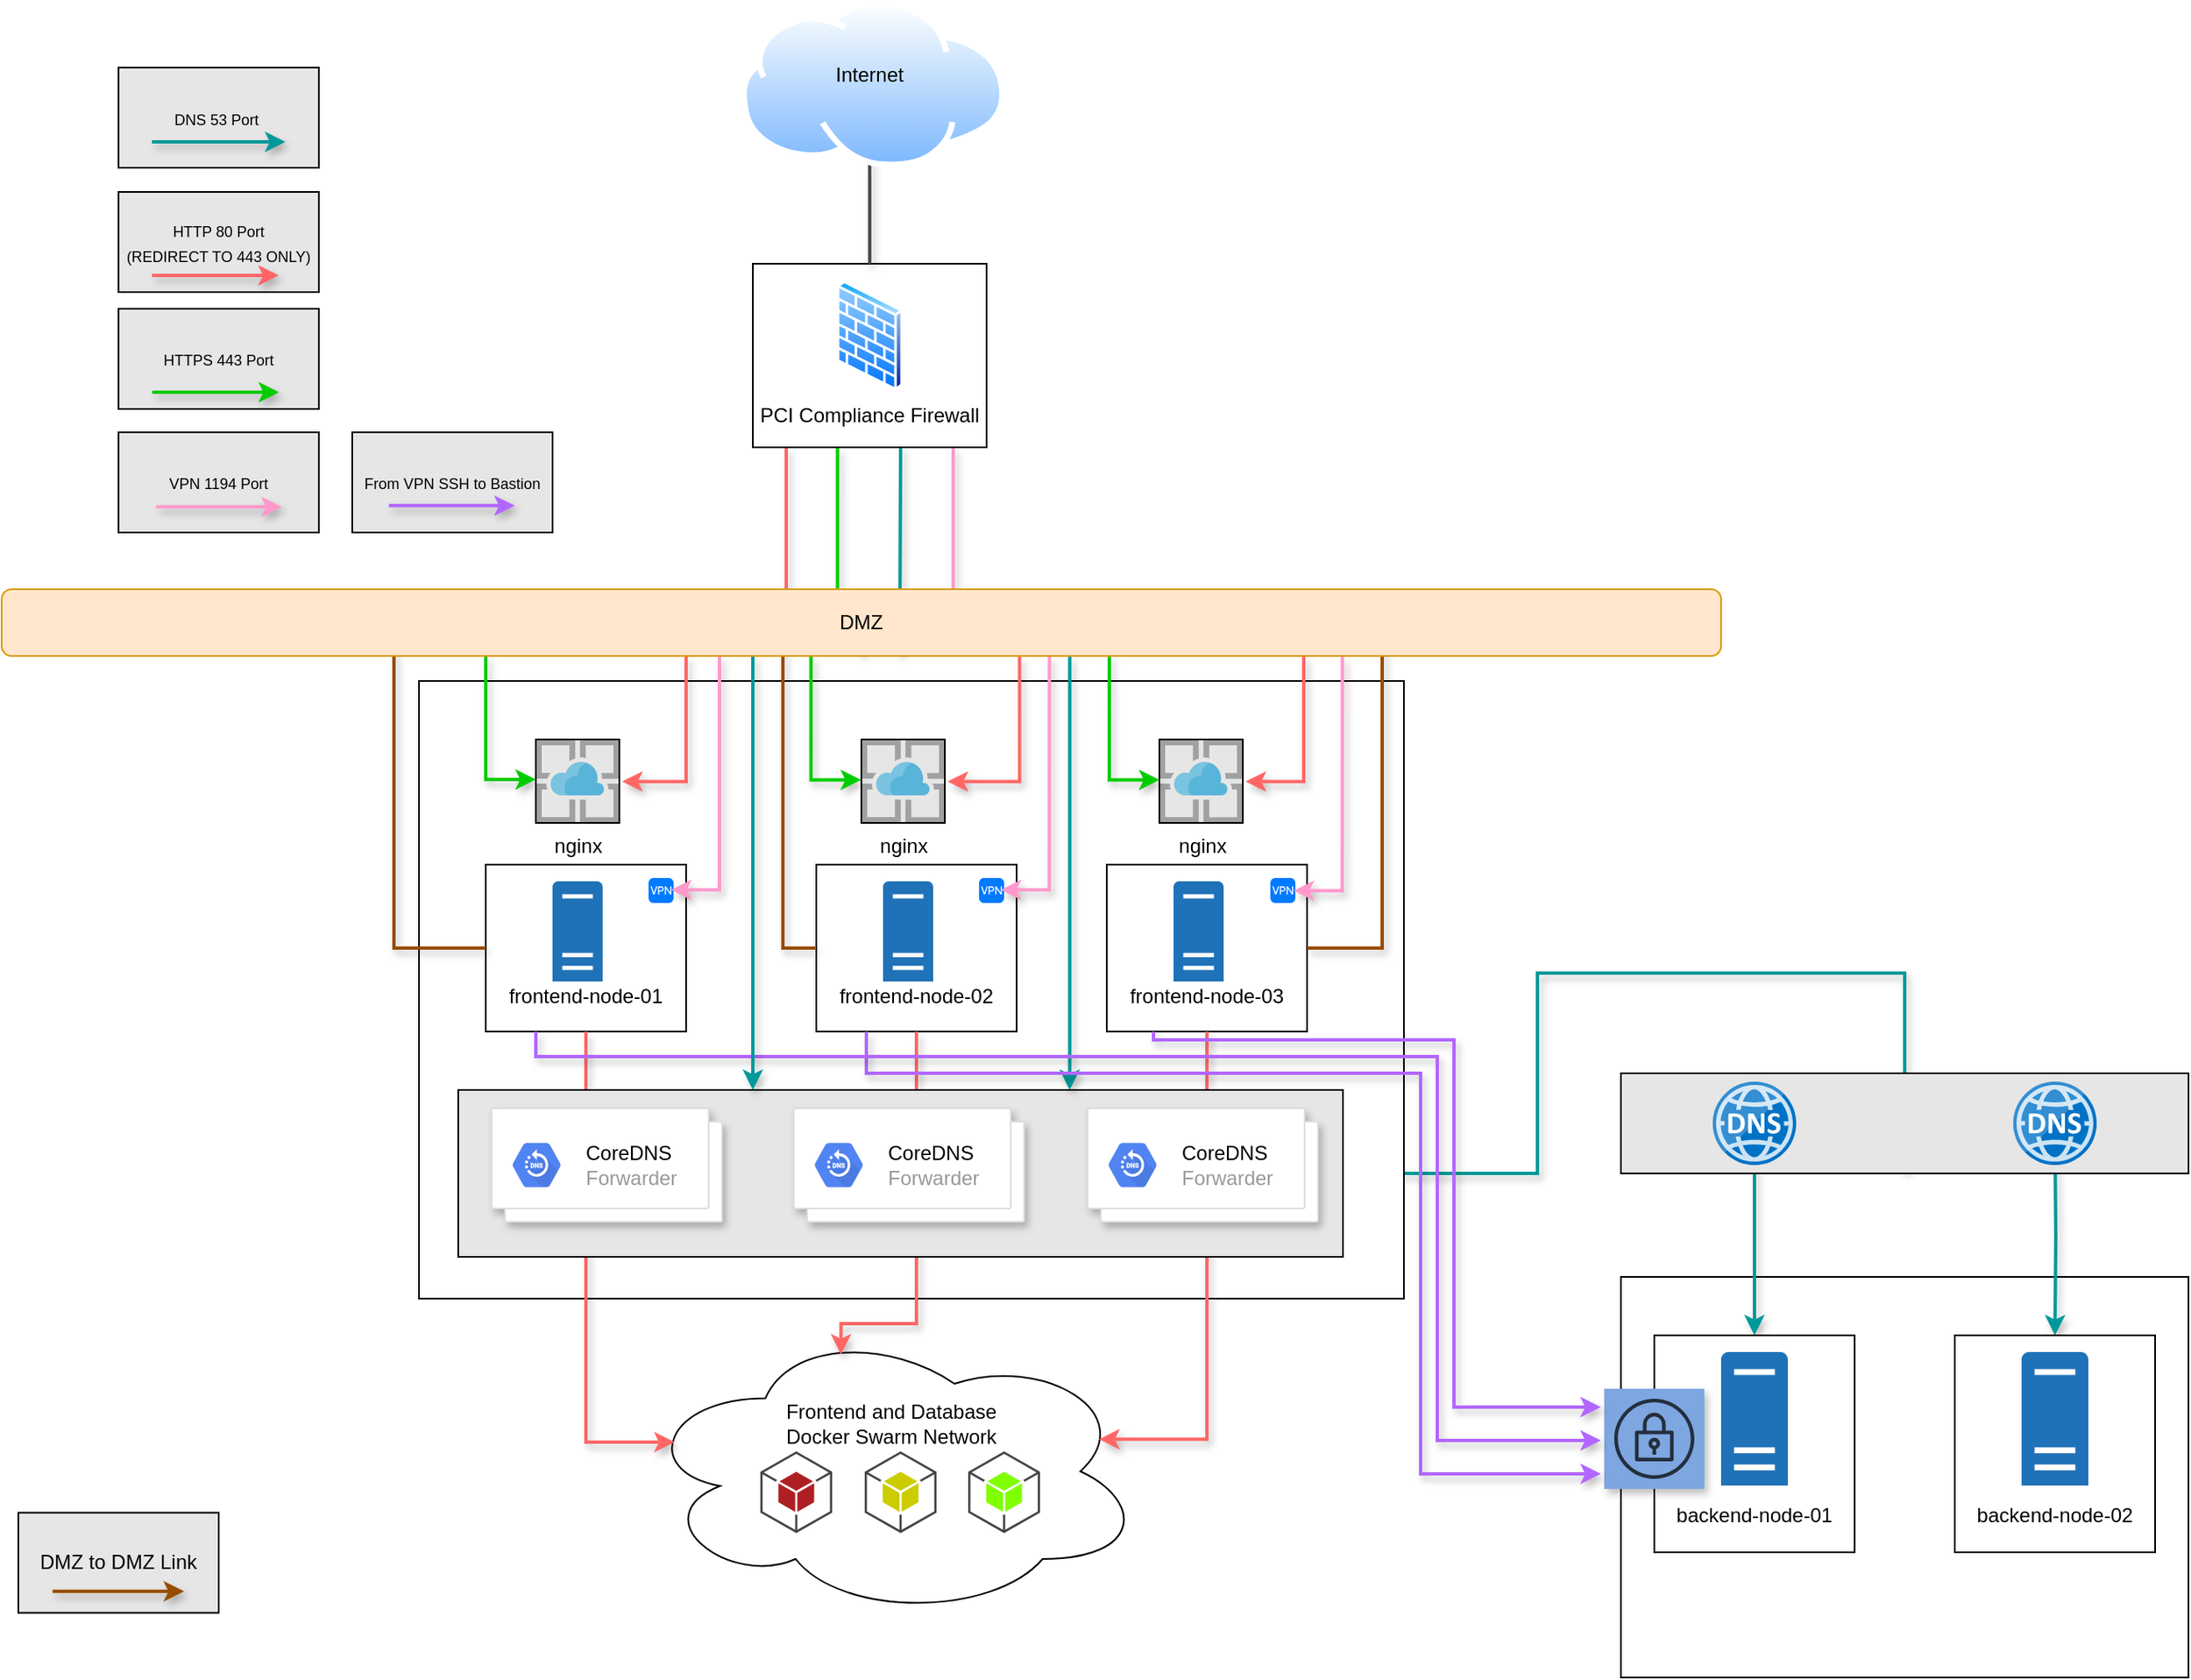 <mxfile version="12.1.6" type="device" pages="1"><diagram id="yMtgEm8ZlWcA80xM3m0x" name="Страница 1"><mxGraphModel dx="1553" dy="1110" grid="1" gridSize="10" guides="1" tooltips="1" connect="1" arrows="1" fold="1" page="1" pageScale="1" pageWidth="1654" pageHeight="1169" math="0" shadow="0"><root><mxCell id="0"/><mxCell id="1" parent="0"/><mxCell id="KVibi296OElYNi7kW3Li-46" value="" style="rounded=0;whiteSpace=wrap;html=1;" parent="1" vertex="1"><mxGeometry x="1080" y="792" width="340" height="240" as="geometry"/></mxCell><mxCell id="KVibi296OElYNi7kW3Li-50" style="edgeStyle=orthogonalEdgeStyle;rounded=0;orthogonalLoop=1;jettySize=auto;html=1;exitX=0.75;exitY=1;exitDx=0;exitDy=0;entryX=0.5;entryY=0;entryDx=0;entryDy=0;shadow=1;strokeColor=#00CC00;strokeWidth=2;" parent="1" source="KVibi296OElYNi7kW3Li-48" edge="1"><mxGeometry relative="1" as="geometry"/></mxCell><mxCell id="KVibi296OElYNi7kW3Li-82" style="edgeStyle=orthogonalEdgeStyle;rounded=0;orthogonalLoop=1;jettySize=auto;html=1;shadow=1;strokeColor=#009999;strokeWidth=2;entryX=0.5;entryY=1;entryDx=0;entryDy=0;" parent="1" source="KVibi296OElYNi7kW3Li-86" target="KVibi296OElYNi7kW3Li-84" edge="1"><mxGeometry relative="1" as="geometry"><mxPoint x="1200" y="1072" as="targetPoint"/><mxPoint x="920" y="730" as="sourcePoint"/><Array as="points"><mxPoint x="1030" y="730"/><mxPoint x="1030" y="610"/><mxPoint x="1250" y="610"/></Array></mxGeometry></mxCell><mxCell id="KVibi296OElYNi7kW3Li-98" value="&lt;font style=&quot;font-size: 9px&quot;&gt;DNS 53 Port&amp;nbsp;&lt;/font&gt;" style="rounded=0;whiteSpace=wrap;html=1;fillColor=#E6E6E6;" parent="1" vertex="1"><mxGeometry x="180" y="67.5" width="120" height="60" as="geometry"/></mxCell><mxCell id="KVibi296OElYNi7kW3Li-99" value="&lt;span style=&quot;white-space: normal ; font-size: 9px&quot;&gt;HTTP 80 Port&lt;br&gt;(REDIRECT TO 443 ONLY)&lt;br&gt;&lt;/span&gt;" style="rounded=0;whiteSpace=wrap;html=1;fillColor=#E6E6E6;" parent="1" vertex="1"><mxGeometry x="180" y="142" width="120" height="60" as="geometry"/></mxCell><mxCell id="KVibi296OElYNi7kW3Li-100" style="edgeStyle=orthogonalEdgeStyle;rounded=0;orthogonalLoop=1;jettySize=auto;html=1;shadow=1;strokeColor=#009999;strokeWidth=2;" parent="1" edge="1"><mxGeometry relative="1" as="geometry"><mxPoint x="200" y="112" as="sourcePoint"/><mxPoint x="280" y="112" as="targetPoint"/><Array as="points"><mxPoint x="210" y="112"/><mxPoint x="210" y="112"/></Array></mxGeometry></mxCell><mxCell id="KVibi296OElYNi7kW3Li-101" style="edgeStyle=orthogonalEdgeStyle;rounded=0;orthogonalLoop=1;jettySize=auto;html=1;strokeWidth=2;strokeColor=#FF6666;shadow=1;" parent="1" edge="1"><mxGeometry relative="1" as="geometry"><mxPoint x="200" y="192" as="sourcePoint"/><mxPoint x="276" y="192" as="targetPoint"/><Array as="points"><mxPoint x="200" y="192"/><mxPoint x="200" y="192"/></Array></mxGeometry></mxCell><mxCell id="KVibi296OElYNi7kW3Li-102" value="&lt;span style=&quot;white-space: normal&quot;&gt;&lt;font style=&quot;font-size: 9px&quot;&gt;HTTPS 443 Port&lt;/font&gt;&lt;/span&gt;" style="rounded=0;whiteSpace=wrap;html=1;fillColor=#E6E6E6;" parent="1" vertex="1"><mxGeometry x="180" y="212" width="120" height="60" as="geometry"/></mxCell><mxCell id="KVibi296OElYNi7kW3Li-103" style="edgeStyle=orthogonalEdgeStyle;rounded=0;orthogonalLoop=1;jettySize=auto;html=1;strokeWidth=2;strokeColor=#00CC00;shadow=1;" parent="1" edge="1"><mxGeometry relative="1" as="geometry"><mxPoint x="200.2" y="262" as="sourcePoint"/><mxPoint x="276.2" y="262" as="targetPoint"/><Array as="points"><mxPoint x="200" y="262"/><mxPoint x="200" y="262"/></Array></mxGeometry></mxCell><mxCell id="KVibi296OElYNi7kW3Li-136" value="&lt;span style=&quot;white-space: normal&quot;&gt;&lt;font style=&quot;font-size: 9px&quot;&gt;VPN 1194 Port&lt;/font&gt;&lt;/span&gt;" style="rounded=0;whiteSpace=wrap;html=1;fillColor=#E6E6E6;" parent="1" vertex="1"><mxGeometry x="180" y="286" width="120" height="60" as="geometry"/></mxCell><mxCell id="KVibi296OElYNi7kW3Li-142" style="edgeStyle=orthogonalEdgeStyle;rounded=0;orthogonalLoop=1;jettySize=auto;html=1;shadow=1;strokeColor=#009999;strokeWidth=2;entryX=0.5;entryY=0;entryDx=0;entryDy=0;" parent="1" source="KVibi296OElYNi7kW3Li-79" target="KVibi296OElYNi7kW3Li-21" edge="1"><mxGeometry relative="1" as="geometry"><mxPoint x="1259.882" y="740.412" as="targetPoint"/><mxPoint x="923.5" y="740.412" as="sourcePoint"/><Array as="points"><mxPoint x="1160" y="730"/><mxPoint x="1160" y="730"/></Array></mxGeometry></mxCell><mxCell id="KVibi296OElYNi7kW3Li-143" style="edgeStyle=orthogonalEdgeStyle;rounded=0;orthogonalLoop=1;jettySize=auto;html=1;shadow=1;strokeColor=#009999;strokeWidth=2;entryX=0.5;entryY=0;entryDx=0;entryDy=0;" parent="1" target="KVibi296OElYNi7kW3Li-24" edge="1"><mxGeometry relative="1" as="geometry"><mxPoint x="1340" y="820" as="targetPoint"/><mxPoint x="1340" y="708.5" as="sourcePoint"/><Array as="points"/></mxGeometry></mxCell><mxCell id="KVibi296OElYNi7kW3Li-85" value="" style="group" parent="1" vertex="1" connectable="0"><mxGeometry x="1080" y="670" width="340" height="60" as="geometry"/></mxCell><mxCell id="KVibi296OElYNi7kW3Li-84" value="" style="rounded=0;whiteSpace=wrap;html=1;fillColor=#E6E6E6;" parent="KVibi296OElYNi7kW3Li-85" vertex="1"><mxGeometry width="340" height="60" as="geometry"/></mxCell><mxCell id="KVibi296OElYNi7kW3Li-79" value="" style="aspect=fixed;html=1;perimeter=none;align=center;shadow=0;dashed=0;image;fontSize=12;image=img/lib/mscae/DNS.svg;fillColor=#80FF00;" parent="KVibi296OElYNi7kW3Li-85" vertex="1"><mxGeometry x="55" y="5" width="50" height="50" as="geometry"/></mxCell><mxCell id="KVibi296OElYNi7kW3Li-80" value="" style="aspect=fixed;html=1;perimeter=none;align=center;shadow=0;dashed=0;image;fontSize=12;image=img/lib/mscae/DNS.svg;fillColor=#80FF00;" parent="KVibi296OElYNi7kW3Li-85" vertex="1"><mxGeometry x="235" y="5" width="50" height="50" as="geometry"/></mxCell><mxCell id="KVibi296OElYNi7kW3Li-163" style="edgeStyle=orthogonalEdgeStyle;rounded=0;orthogonalLoop=1;jettySize=auto;html=1;strokeWidth=2;strokeColor=#FF99CC;shadow=1;" parent="1" edge="1"><mxGeometry relative="1" as="geometry"><mxPoint x="202.471" y="330.676" as="sourcePoint"/><mxPoint x="277.765" y="330.676" as="targetPoint"/><Array as="points"><mxPoint x="202" y="330.5"/><mxPoint x="202" y="330.5"/></Array></mxGeometry></mxCell><mxCell id="KVibi296OElYNi7kW3Li-173" value="&lt;span style=&quot;white-space: normal&quot;&gt;DMZ to DMZ Link&lt;br&gt;&lt;/span&gt;" style="rounded=0;whiteSpace=wrap;html=1;fillColor=#E6E6E6;" parent="1" vertex="1"><mxGeometry x="120" y="933.265" width="120" height="60" as="geometry"/></mxCell><mxCell id="KVibi296OElYNi7kW3Li-174" style="edgeStyle=orthogonalEdgeStyle;rounded=0;orthogonalLoop=1;jettySize=auto;html=1;strokeWidth=2;strokeColor=#994C00;shadow=1;" parent="1" edge="1"><mxGeometry relative="1" as="geometry"><mxPoint x="140.471" y="980.412" as="sourcePoint"/><mxPoint x="219.294" y="980.412" as="targetPoint"/><Array as="points"><mxPoint x="219.5" y="980"/></Array></mxGeometry></mxCell><mxCell id="KVibi296OElYNi7kW3Li-185" value="&lt;span style=&quot;white-space: normal&quot;&gt;&lt;font style=&quot;font-size: 9px&quot;&gt;From VPN SSH to Bastion&lt;/font&gt;&lt;/span&gt;" style="rounded=0;whiteSpace=wrap;html=1;fillColor=#E6E6E6;" parent="1" vertex="1"><mxGeometry x="320" y="286" width="120" height="60" as="geometry"/></mxCell><mxCell id="KVibi296OElYNi7kW3Li-186" style="edgeStyle=orthogonalEdgeStyle;rounded=0;orthogonalLoop=1;jettySize=auto;html=1;strokeWidth=2;strokeColor=#B266FF;shadow=1;" parent="1" edge="1"><mxGeometry relative="1" as="geometry"><mxPoint x="341.929" y="329.929" as="sourcePoint"/><mxPoint x="417.357" y="329.929" as="targetPoint"/><Array as="points"><mxPoint x="341.5" y="330"/><mxPoint x="341.5" y="330"/></Array></mxGeometry></mxCell><mxCell id="KVibi296OElYNi7kW3Li-20" value="" style="group" parent="1" vertex="1" connectable="0"><mxGeometry x="1100" y="827" width="120" height="130" as="geometry"/></mxCell><mxCell id="KVibi296OElYNi7kW3Li-21" value="&lt;br&gt;&lt;br&gt;&lt;br&gt;&lt;br&gt;&lt;br&gt;&lt;br&gt;backend-node-01" style="rounded=0;whiteSpace=wrap;html=1;" parent="KVibi296OElYNi7kW3Li-20" vertex="1"><mxGeometry width="120" height="130" as="geometry"/></mxCell><mxCell id="KVibi296OElYNi7kW3Li-22" value="" style="pointerEvents=1;shadow=0;dashed=0;html=1;strokeColor=none;labelPosition=center;verticalLabelPosition=bottom;verticalAlign=top;outlineConnect=0;align=center;shape=mxgraph.office.servers.physical_host;fillColor=#2072B8;" parent="KVibi296OElYNi7kW3Li-20" vertex="1"><mxGeometry x="40" y="10" width="40" height="80" as="geometry"/></mxCell><mxCell id="KVibi296OElYNi7kW3Li-177" value="" style="outlineConnect=0;fontColor=#232F3E;gradientColor=none;strokeColor=#232F3E;fillColor=#7EA6E0;verticalLabelPosition=bottom;verticalAlign=top;align=center;html=1;fontSize=12;fontStyle=0;aspect=fixed;shape=mxgraph.aws4.resourceIcon;resIcon=mxgraph.aws4.vpn_gateway;labelBackgroundColor=none;perimeterSpacing=2;shadow=1;strokeWidth=2;" parent="KVibi296OElYNi7kW3Li-20" vertex="1"><mxGeometry x="-30" y="32" width="60" height="60" as="geometry"/></mxCell><mxCell id="KVibi296OElYNi7kW3Li-23" value="" style="group" parent="1" vertex="1" connectable="0"><mxGeometry x="1280" y="827" width="120" height="130" as="geometry"/></mxCell><mxCell id="KVibi296OElYNi7kW3Li-24" value="&lt;br&gt;&lt;br&gt;&lt;br&gt;&lt;br&gt;&lt;br&gt;&lt;br&gt;backend-node-02" style="rounded=0;whiteSpace=wrap;html=1;" parent="KVibi296OElYNi7kW3Li-23" vertex="1"><mxGeometry width="120" height="130" as="geometry"/></mxCell><mxCell id="KVibi296OElYNi7kW3Li-25" value="" style="pointerEvents=1;shadow=0;dashed=0;html=1;strokeColor=none;labelPosition=center;verticalLabelPosition=bottom;verticalAlign=top;outlineConnect=0;align=center;shape=mxgraph.office.servers.physical_host;fillColor=#2072B8;" parent="KVibi296OElYNi7kW3Li-23" vertex="1"><mxGeometry x="40" y="10" width="40" height="80" as="geometry"/></mxCell><mxCell id="KVibi296OElYNi7kW3Li-215" style="edgeStyle=orthogonalEdgeStyle;rounded=0;orthogonalLoop=1;jettySize=auto;html=1;shadow=1;strokeColor=#FF6666;strokeWidth=2;entryX=0.486;entryY=-0.004;entryDx=0;entryDy=0;entryPerimeter=0;" parent="1" source="KVibi296OElYNi7kW3Li-8" target="KVibi296OElYNi7kW3Li-48" edge="1"><mxGeometry relative="1" as="geometry"><mxPoint x="530.429" y="430" as="sourcePoint"/><mxPoint x="491.857" y="505.571" as="targetPoint"/><Array as="points"><mxPoint x="580" y="400"/><mxPoint x="610" y="400"/></Array></mxGeometry></mxCell><mxCell id="KVibi296OElYNi7kW3Li-217" style="edgeStyle=orthogonalEdgeStyle;rounded=0;orthogonalLoop=1;jettySize=auto;html=1;shadow=1;strokeColor=#00CC00;strokeWidth=2;exitX=0.25;exitY=1;exitDx=0;exitDy=0;" parent="1" edge="1"><mxGeometry relative="1" as="geometry"><mxPoint x="610.714" y="295.071" as="sourcePoint"/><mxPoint x="643" y="411" as="targetPoint"/><Array as="points"><mxPoint x="610.5" y="399"/><mxPoint x="626.5" y="399"/></Array></mxGeometry></mxCell><mxCell id="KVibi296OElYNi7kW3Li-218" style="edgeStyle=orthogonalEdgeStyle;rounded=0;orthogonalLoop=1;jettySize=auto;html=1;shadow=1;strokeColor=#009999;strokeWidth=2;exitX=0.25;exitY=1;exitDx=0;exitDy=0;" parent="1" edge="1"><mxGeometry relative="1" as="geometry"><mxPoint x="648.5" y="293.643" as="sourcePoint"/><mxPoint x="648" y="420" as="targetPoint"/><Array as="points"><mxPoint x="648" y="294"/></Array></mxGeometry></mxCell><mxCell id="KVibi296OElYNi7kW3Li-219" style="edgeStyle=orthogonalEdgeStyle;rounded=0;orthogonalLoop=1;jettySize=auto;html=1;shadow=1;strokeColor=#FF99CC;strokeWidth=2;entryX=0.5;entryY=1;entryDx=0;entryDy=0;" parent="1" source="KVibi296OElYNi7kW3Li-8" target="KVibi296OElYNi7kW3Li-48" edge="1"><mxGeometry relative="1" as="geometry"><mxPoint x="658.857" y="294.571" as="sourcePoint"/><mxPoint x="674.857" y="379.143" as="targetPoint"/><Array as="points"><mxPoint x="680" y="399"/><mxPoint x="625" y="399"/></Array></mxGeometry></mxCell><mxCell id="KVibi296OElYNi7kW3Li-19" value="" style="group" parent="1" vertex="1" connectable="0"><mxGeometry x="560" y="185" width="140" height="110" as="geometry"/></mxCell><mxCell id="KVibi296OElYNi7kW3Li-8" value="&lt;br&gt;&lt;br&gt;&lt;br&gt;&lt;br&gt;&lt;br&gt;PCI Compliance Firewall" style="rounded=0;whiteSpace=wrap;html=1;" parent="KVibi296OElYNi7kW3Li-19" vertex="1"><mxGeometry width="140" height="110" as="geometry"/></mxCell><mxCell id="KVibi296OElYNi7kW3Li-7" value="" style="aspect=fixed;perimeter=ellipsePerimeter;html=1;align=center;shadow=0;dashed=0;spacingTop=3;image;image=img/lib/active_directory/firewall.svg;" parent="KVibi296OElYNi7kW3Li-19" vertex="1"><mxGeometry x="50" y="10" width="40" height="66" as="geometry"/></mxCell><mxCell id="KVibi296OElYNi7kW3Li-222" style="edgeStyle=orthogonalEdgeStyle;rounded=0;orthogonalLoop=1;jettySize=auto;html=1;exitX=0.5;exitY=0;exitDx=0;exitDy=0;shadow=1;strokeColor=#4D4D4D;strokeWidth=2;" parent="1" source="KVibi296OElYNi7kW3Li-8" target="KVibi296OElYNi7kW3Li-6" edge="1"><mxGeometry relative="1" as="geometry"/></mxCell><mxCell id="KVibi296OElYNi7kW3Li-18" value="" style="group" parent="1" vertex="1" connectable="0"><mxGeometry x="552" y="27.5" width="160" height="100" as="geometry"/></mxCell><mxCell id="KVibi296OElYNi7kW3Li-1" value="" style="aspect=fixed;perimeter=ellipsePerimeter;html=1;align=center;shadow=0;dashed=0;spacingTop=3;image;image=img/lib/active_directory/internet_cloud.svg;" parent="KVibi296OElYNi7kW3Li-18" vertex="1"><mxGeometry width="160" height="100" as="geometry"/></mxCell><mxCell id="KVibi296OElYNi7kW3Li-6" value="Internet" style="text;html=1;strokeColor=none;fillColor=none;align=center;verticalAlign=middle;whiteSpace=wrap;rounded=0;" parent="KVibi296OElYNi7kW3Li-18" vertex="1"><mxGeometry x="55.556" y="33.333" width="44.444" height="22.222" as="geometry"/></mxCell><mxCell id="KVibi296OElYNi7kW3Li-47" value="" style="group" parent="1" vertex="1" connectable="0"><mxGeometry x="360" y="435" width="590" height="372" as="geometry"/></mxCell><mxCell id="KVibi296OElYNi7kW3Li-42" value="" style="rounded=0;whiteSpace=wrap;html=1;" parent="KVibi296OElYNi7kW3Li-47" vertex="1"><mxGeometry width="590" height="370" as="geometry"/></mxCell><mxCell id="KVibi296OElYNi7kW3Li-11" value="" style="group" parent="KVibi296OElYNi7kW3Li-47" vertex="1" connectable="0"><mxGeometry x="40" y="110" width="120" height="100" as="geometry"/></mxCell><mxCell id="KVibi296OElYNi7kW3Li-10" value="&lt;br&gt;&lt;br&gt;&lt;br&gt;&lt;br&gt;frontend-node-01" style="rounded=0;whiteSpace=wrap;html=1;" parent="KVibi296OElYNi7kW3Li-11" vertex="1"><mxGeometry width="120" height="100" as="geometry"/></mxCell><mxCell id="KVibi296OElYNi7kW3Li-9" value="" style="pointerEvents=1;shadow=0;dashed=0;html=1;strokeColor=none;labelPosition=center;verticalLabelPosition=bottom;verticalAlign=top;outlineConnect=0;align=center;shape=mxgraph.office.servers.physical_host;fillColor=#2072B8;" parent="KVibi296OElYNi7kW3Li-11" vertex="1"><mxGeometry x="40" y="10" width="30" height="60" as="geometry"/></mxCell><mxCell id="KVibi296OElYNi7kW3Li-69" value="" style="group" parent="KVibi296OElYNi7kW3Li-47" vertex="1" connectable="0"><mxGeometry x="92" y="241" width="360" height="320" as="geometry"/></mxCell><mxCell id="KVibi296OElYNi7kW3Li-41" value="Frontend and Database &lt;br&gt;Docker Swarm Network&lt;br&gt;&lt;br&gt;&lt;br&gt;&lt;br&gt;&lt;br&gt;" style="ellipse;shape=cloud;whiteSpace=wrap;html=1;" parent="KVibi296OElYNi7kW3Li-69" vertex="1"><mxGeometry x="40" y="145" width="302" height="175" as="geometry"/></mxCell><mxCell id="KVibi296OElYNi7kW3Li-66" style="edgeStyle=orthogonalEdgeStyle;rounded=0;orthogonalLoop=1;jettySize=auto;html=1;exitX=0.95;exitY=0.5;exitDx=0;exitDy=0;exitPerimeter=0;entryX=0.463;entryY=0.098;entryDx=0;entryDy=0;entryPerimeter=0;shadow=1;strokeColor=#FF6666;strokeWidth=2;" parent="KVibi296OElYNi7kW3Li-69" edge="1"><mxGeometry relative="1" as="geometry"><mxPoint x="273" y="-191" as="sourcePoint"/><Array as="points"><mxPoint x="288" y="-191"/><mxPoint x="288" y="144"/><mxPoint x="180" y="144"/></Array></mxGeometry></mxCell><mxCell id="KVibi296OElYNi7kW3Li-67" style="edgeStyle=orthogonalEdgeStyle;rounded=0;orthogonalLoop=1;jettySize=auto;html=1;exitX=0.95;exitY=0.5;exitDx=0;exitDy=0;exitPerimeter=0;entryX=0.96;entryY=0.7;entryDx=0;entryDy=0;entryPerimeter=0;shadow=1;strokeColor=#FF6666;strokeWidth=2;" parent="KVibi296OElYNi7kW3Li-69" edge="1"><mxGeometry relative="1" as="geometry"><mxPoint x="453" y="-191" as="sourcePoint"/><Array as="points"><mxPoint x="468" y="-191"/><mxPoint x="468" y="144"/><mxPoint x="360" y="144"/><mxPoint x="360" y="267"/></Array></mxGeometry></mxCell><mxCell id="KVibi296OElYNi7kW3Li-60" value="" style="outlineConnect=0;dashed=0;verticalLabelPosition=bottom;verticalAlign=top;align=center;html=1;shape=mxgraph.aws3.android;fillColor=#AE1F23;gradientColor=none;" parent="KVibi296OElYNi7kW3Li-69" vertex="1"><mxGeometry x="112.5" y="220.5" width="43" height="49" as="geometry"/></mxCell><mxCell id="KVibi296OElYNi7kW3Li-63" value="" style="outlineConnect=0;dashed=0;verticalLabelPosition=bottom;verticalAlign=top;align=center;html=1;shape=mxgraph.aws3.android;fillColor=#CCCC00;gradientColor=none;" parent="KVibi296OElYNi7kW3Li-69" vertex="1"><mxGeometry x="175" y="220.5" width="43" height="49" as="geometry"/></mxCell><mxCell id="KVibi296OElYNi7kW3Li-64" value="" style="outlineConnect=0;dashed=0;verticalLabelPosition=bottom;verticalAlign=top;align=center;html=1;shape=mxgraph.aws3.android;fillColor=#80FF00;gradientColor=none;" parent="KVibi296OElYNi7kW3Li-69" vertex="1"><mxGeometry x="237" y="220.5" width="43" height="49" as="geometry"/></mxCell><mxCell id="KVibi296OElYNi7kW3Li-112" value="nginx" style="aspect=fixed;html=1;perimeter=none;align=center;shadow=0;dashed=0;image;fontSize=12;image=img/lib/mscae/App_Service.svg;labelBackgroundColor=#FFFFFF;strokeColor=#000000;fillColor=#FFB366;gradientColor=none;imageBackground=#E6E6E6;imageBorder=#000000;" parent="KVibi296OElYNi7kW3Li-47" vertex="1"><mxGeometry x="70" y="35" width="50" height="50" as="geometry"/></mxCell><mxCell id="KVibi296OElYNi7kW3Li-65" style="edgeStyle=orthogonalEdgeStyle;rounded=0;orthogonalLoop=1;jettySize=auto;html=1;entryX=0.09;entryY=0.672;entryDx=0;entryDy=0;entryPerimeter=0;strokeWidth=2;strokeColor=#FF6666;shadow=1;" parent="KVibi296OElYNi7kW3Li-47" edge="1"><mxGeometry relative="1" as="geometry"><mxPoint x="100" y="215" as="sourcePoint"/><Array as="points"><mxPoint x="100" y="505"/><mxPoint x="153" y="505"/><mxPoint x="153" y="504"/></Array></mxGeometry></mxCell><mxCell id="KVibi296OElYNi7kW3Li-120" value="" style="group" parent="KVibi296OElYNi7kW3Li-47" vertex="1" connectable="0"><mxGeometry x="238" y="110" width="120" height="100" as="geometry"/></mxCell><mxCell id="KVibi296OElYNi7kW3Li-121" value="&lt;br&gt;&lt;br&gt;&lt;br&gt;&lt;br&gt;frontend-node-02" style="rounded=0;whiteSpace=wrap;html=1;" parent="KVibi296OElYNi7kW3Li-120" vertex="1"><mxGeometry width="120" height="100" as="geometry"/></mxCell><mxCell id="KVibi296OElYNi7kW3Li-122" value="" style="pointerEvents=1;shadow=0;dashed=0;html=1;strokeColor=none;labelPosition=center;verticalLabelPosition=bottom;verticalAlign=top;outlineConnect=0;align=center;shape=mxgraph.office.servers.physical_host;fillColor=#2072B8;" parent="KVibi296OElYNi7kW3Li-120" vertex="1"><mxGeometry x="40" y="10" width="30" height="60" as="geometry"/></mxCell><mxCell id="KVibi296OElYNi7kW3Li-183" value="" style="html=1;strokeWidth=1;shadow=0;dashed=0;shape=mxgraph.ios7.misc.vpn;fillColor=#007AFF;strokeColor=none;buttonText=;strokeColor2=#222222;fontColor=#222222;fontSize=8;verticalLabelPosition=bottom;verticalAlign=top;align=center;labelBackgroundColor=none;" parent="KVibi296OElYNi7kW3Li-120" vertex="1"><mxGeometry x="97.5" y="8" width="15" height="15" as="geometry"/></mxCell><mxCell id="KVibi296OElYNi7kW3Li-123" value="nginx" style="aspect=fixed;html=1;perimeter=none;align=center;shadow=0;dashed=0;image;fontSize=12;image=img/lib/mscae/App_Service.svg;labelBackgroundColor=#FFFFFF;strokeColor=#000000;fillColor=#FFB366;gradientColor=none;imageBackground=#E6E6E6;imageBorder=#000000;" parent="KVibi296OElYNi7kW3Li-47" vertex="1"><mxGeometry x="265" y="35" width="50" height="50" as="geometry"/></mxCell><mxCell id="KVibi296OElYNi7kW3Li-124" style="edgeStyle=orthogonalEdgeStyle;rounded=0;orthogonalLoop=1;jettySize=auto;html=1;shadow=1;strokeColor=#00CC00;strokeWidth=2;" parent="KVibi296OElYNi7kW3Li-47" edge="1"><mxGeometry relative="1" as="geometry"><mxPoint x="234.81" y="-15" as="sourcePoint"/><mxPoint x="264.81" y="59.238" as="targetPoint"/><Array as="points"><mxPoint x="235" y="59"/></Array></mxGeometry></mxCell><mxCell id="KVibi296OElYNi7kW3Li-126" value="" style="group" parent="KVibi296OElYNi7kW3Li-47" vertex="1" connectable="0"><mxGeometry x="412" y="110" width="120" height="100" as="geometry"/></mxCell><mxCell id="KVibi296OElYNi7kW3Li-127" value="&lt;br&gt;&lt;br&gt;&lt;br&gt;&lt;br&gt;frontend-node-03" style="rounded=0;whiteSpace=wrap;html=1;" parent="KVibi296OElYNi7kW3Li-126" vertex="1"><mxGeometry width="120" height="100" as="geometry"/></mxCell><mxCell id="KVibi296OElYNi7kW3Li-128" value="" style="pointerEvents=1;shadow=0;dashed=0;html=1;strokeColor=none;labelPosition=center;verticalLabelPosition=bottom;verticalAlign=top;outlineConnect=0;align=center;shape=mxgraph.office.servers.physical_host;fillColor=#2072B8;" parent="KVibi296OElYNi7kW3Li-126" vertex="1"><mxGeometry x="40" y="10" width="30" height="60" as="geometry"/></mxCell><mxCell id="KVibi296OElYNi7kW3Li-184" value="" style="html=1;strokeWidth=1;shadow=0;dashed=0;shape=mxgraph.ios7.misc.vpn;fillColor=#007AFF;strokeColor=none;buttonText=;strokeColor2=#222222;fontColor=#222222;fontSize=8;verticalLabelPosition=bottom;verticalAlign=top;align=center;labelBackgroundColor=none;" parent="KVibi296OElYNi7kW3Li-126" vertex="1"><mxGeometry x="98" y="8" width="15" height="15" as="geometry"/></mxCell><mxCell id="KVibi296OElYNi7kW3Li-130" value="nginx" style="aspect=fixed;html=1;perimeter=none;align=center;shadow=0;dashed=0;image;fontSize=12;image=img/lib/mscae/App_Service.svg;labelBackgroundColor=#FFFFFF;strokeColor=#000000;fillColor=#FFB366;gradientColor=none;imageBackground=#E6E6E6;imageBorder=#000000;" parent="KVibi296OElYNi7kW3Li-47" vertex="1"><mxGeometry x="443.5" y="35" width="50" height="50" as="geometry"/></mxCell><mxCell id="KVibi296OElYNi7kW3Li-131" style="edgeStyle=orthogonalEdgeStyle;rounded=0;orthogonalLoop=1;jettySize=auto;html=1;shadow=1;strokeColor=#00CC00;strokeWidth=2;" parent="KVibi296OElYNi7kW3Li-47" edge="1"><mxGeometry relative="1" as="geometry"><mxPoint x="413.548" y="-15.048" as="sourcePoint"/><mxPoint x="443.548" y="59.238" as="targetPoint"/><Array as="points"><mxPoint x="413.5" y="59"/></Array></mxGeometry></mxCell><mxCell id="KVibi296OElYNi7kW3Li-132" style="edgeStyle=orthogonalEdgeStyle;rounded=0;orthogonalLoop=1;jettySize=auto;html=1;shadow=1;strokeColor=#FF6666;strokeWidth=2;entryX=1.034;entryY=0.504;entryDx=0;entryDy=0;entryPerimeter=0;" parent="KVibi296OElYNi7kW3Li-47" target="KVibi296OElYNi7kW3Li-130" edge="1"><mxGeometry relative="1" as="geometry"><mxPoint x="530" y="-15" as="sourcePoint"/><mxPoint x="494.5" y="55" as="targetPoint"/><Array as="points"><mxPoint x="530" y="-15"/><mxPoint x="530" y="60"/></Array></mxGeometry></mxCell><mxCell id="KVibi296OElYNi7kW3Li-133" style="edgeStyle=orthogonalEdgeStyle;rounded=0;orthogonalLoop=1;jettySize=auto;html=1;shadow=1;strokeColor=#FF6666;strokeWidth=2;entryX=0.07;entryY=0.4;entryDx=0;entryDy=0;entryPerimeter=0;exitX=0.5;exitY=1;exitDx=0;exitDy=0;" parent="KVibi296OElYNi7kW3Li-47" source="KVibi296OElYNi7kW3Li-10" target="KVibi296OElYNi7kW3Li-41" edge="1"><mxGeometry relative="1" as="geometry"><mxPoint x="113.971" y="369.5" as="sourcePoint"/><mxPoint x="75.147" y="444.618" as="targetPoint"/><Array as="points"><mxPoint x="100" y="456"/></Array></mxGeometry></mxCell><mxCell id="KVibi296OElYNi7kW3Li-134" style="edgeStyle=orthogonalEdgeStyle;rounded=0;orthogonalLoop=1;jettySize=auto;html=1;shadow=1;strokeColor=#FF6666;strokeWidth=2;entryX=0.4;entryY=0.1;entryDx=0;entryDy=0;entryPerimeter=0;exitX=0.5;exitY=1;exitDx=0;exitDy=0;" parent="KVibi296OElYNi7kW3Li-47" source="KVibi296OElYNi7kW3Li-121" target="KVibi296OElYNi7kW3Li-41" edge="1"><mxGeometry relative="1" as="geometry"><mxPoint x="110.471" y="219.529" as="sourcePoint"/><mxPoint x="163.412" y="466.588" as="targetPoint"/><Array as="points"><mxPoint x="298" y="385"/><mxPoint x="252" y="385"/></Array></mxGeometry></mxCell><mxCell id="KVibi296OElYNi7kW3Li-135" style="edgeStyle=orthogonalEdgeStyle;rounded=0;orthogonalLoop=1;jettySize=auto;html=1;shadow=1;strokeColor=#FF6666;strokeWidth=2;entryX=0.912;entryY=0.39;entryDx=0;entryDy=0;entryPerimeter=0;exitX=0.5;exitY=1;exitDx=0;exitDy=0;" parent="KVibi296OElYNi7kW3Li-47" source="KVibi296OElYNi7kW3Li-127" target="KVibi296OElYNi7kW3Li-41" edge="1"><mxGeometry relative="1" as="geometry"><mxPoint x="489.618" y="207.529" as="sourcePoint"/><mxPoint x="443.735" y="401.647" as="targetPoint"/><Array as="points"><mxPoint x="472" y="454"/></Array></mxGeometry></mxCell><mxCell id="KVibi296OElYNi7kW3Li-115" value="" style="group" parent="KVibi296OElYNi7kW3Li-47" vertex="1" connectable="0"><mxGeometry x="23.5" y="245" width="530" height="100" as="geometry"/></mxCell><mxCell id="KVibi296OElYNi7kW3Li-86" value="" style="rounded=0;whiteSpace=wrap;html=1;fillColor=#E6E6E6;" parent="KVibi296OElYNi7kW3Li-115" vertex="1"><mxGeometry width="530" height="100" as="geometry"/></mxCell><mxCell id="KVibi296OElYNi7kW3Li-58" value="" style="shape=mxgraph.gcp2.doubleRect;strokeColor=#dddddd;fillColor=#ffffff;shadow=1;strokeWidth=1;" parent="KVibi296OElYNi7kW3Li-115" vertex="1"><mxGeometry x="20" y="11" width="138" height="68" as="geometry"/></mxCell><mxCell id="KVibi296OElYNi7kW3Li-59" value="&lt;font color=&quot;#000000&quot;&gt;CoreDNS&lt;/font&gt;&lt;br&gt;Forwarder" style="dashed=0;connectable=0;html=1;fillColor=#5184F3;strokeColor=none;shape=mxgraph.gcp2.hexIcon;prIcon=cloud_dns;part=1;labelPosition=right;verticalLabelPosition=middle;align=left;verticalAlign=middle;spacingLeft=5;fontColor=#999999;fontSize=12;" parent="KVibi296OElYNi7kW3Li-58" vertex="1"><mxGeometry y="0.5" width="44" height="39" relative="1" as="geometry"><mxPoint x="5" y="-19.5" as="offset"/></mxGeometry></mxCell><mxCell id="KVibi296OElYNi7kW3Li-73" value="" style="shape=mxgraph.gcp2.doubleRect;strokeColor=#dddddd;fillColor=#ffffff;shadow=1;strokeWidth=1;" parent="KVibi296OElYNi7kW3Li-115" vertex="1"><mxGeometry x="201" y="11" width="138" height="68" as="geometry"/></mxCell><mxCell id="KVibi296OElYNi7kW3Li-74" value="&lt;font color=&quot;#000000&quot;&gt;CoreDNS&lt;/font&gt;&lt;br&gt;Forwarder" style="dashed=0;connectable=0;html=1;fillColor=#5184F3;strokeColor=none;shape=mxgraph.gcp2.hexIcon;prIcon=cloud_dns;part=1;labelPosition=right;verticalLabelPosition=middle;align=left;verticalAlign=middle;spacingLeft=5;fontColor=#999999;fontSize=12;" parent="KVibi296OElYNi7kW3Li-73" vertex="1"><mxGeometry y="0.5" width="44" height="39" relative="1" as="geometry"><mxPoint x="5" y="-19.5" as="offset"/></mxGeometry></mxCell><mxCell id="KVibi296OElYNi7kW3Li-75" value="" style="shape=mxgraph.gcp2.doubleRect;strokeColor=#dddddd;fillColor=#ffffff;shadow=1;strokeWidth=1;" parent="KVibi296OElYNi7kW3Li-115" vertex="1"><mxGeometry x="377" y="11" width="138" height="68" as="geometry"/></mxCell><mxCell id="KVibi296OElYNi7kW3Li-76" value="&lt;font color=&quot;#000000&quot;&gt;CoreDNS&lt;/font&gt;&lt;br&gt;Forwarder" style="dashed=0;connectable=0;html=1;fillColor=#5184F3;strokeColor=none;shape=mxgraph.gcp2.hexIcon;prIcon=cloud_dns;part=1;labelPosition=right;verticalLabelPosition=middle;align=left;verticalAlign=middle;spacingLeft=5;fontColor=#999999;fontSize=12;" parent="KVibi296OElYNi7kW3Li-75" vertex="1"><mxGeometry y="0.5" width="44" height="39" relative="1" as="geometry"><mxPoint x="5" y="-19.5" as="offset"/></mxGeometry></mxCell><mxCell id="KVibi296OElYNi7kW3Li-182" value="" style="html=1;strokeWidth=1;shadow=0;dashed=0;shape=mxgraph.ios7.misc.vpn;fillColor=#007AFF;strokeColor=none;buttonText=;strokeColor2=#222222;fontColor=#222222;fontSize=8;verticalLabelPosition=bottom;verticalAlign=top;align=center;labelBackgroundColor=none;" parent="KVibi296OElYNi7kW3Li-47" vertex="1"><mxGeometry x="137.5" y="118" width="15" height="15" as="geometry"/></mxCell><mxCell id="KVibi296OElYNi7kW3Li-188" style="edgeStyle=orthogonalEdgeStyle;rounded=0;orthogonalLoop=1;jettySize=auto;html=1;shadow=1;strokeColor=#FF99CC;strokeWidth=2;entryX=0.9;entryY=0.476;entryDx=0;entryDy=0;entryPerimeter=0;" parent="KVibi296OElYNi7kW3Li-47" edge="1"><mxGeometry relative="1" as="geometry"><mxPoint x="377.643" y="-15" as="sourcePoint"/><mxPoint x="348.5" y="125.143" as="targetPoint"/><Array as="points"><mxPoint x="377.5" y="125"/></Array></mxGeometry></mxCell><mxCell id="KVibi296OElYNi7kW3Li-189" style="edgeStyle=orthogonalEdgeStyle;rounded=0;orthogonalLoop=1;jettySize=auto;html=1;shadow=1;strokeColor=#FF99CC;strokeWidth=2;entryX=0.9;entryY=0.476;entryDx=0;entryDy=0;entryPerimeter=0;" parent="KVibi296OElYNi7kW3Li-47" edge="1"><mxGeometry relative="1" as="geometry"><mxPoint x="553.143" y="-14.5" as="sourcePoint"/><mxPoint x="524" y="125.643" as="targetPoint"/><Array as="points"><mxPoint x="553" y="125.5"/></Array></mxGeometry></mxCell><mxCell id="KVibi296OElYNi7kW3Li-129" style="edgeStyle=orthogonalEdgeStyle;rounded=0;orthogonalLoop=1;jettySize=auto;html=1;shadow=1;strokeColor=#009999;strokeWidth=2;" parent="KVibi296OElYNi7kW3Li-47" edge="1"><mxGeometry relative="1" as="geometry"><mxPoint x="389.81" y="-15" as="sourcePoint"/><mxPoint x="390" y="245" as="targetPoint"/><Array as="points"><mxPoint x="390" y="245"/></Array></mxGeometry></mxCell><mxCell id="KVibi296OElYNi7kW3Li-192" style="edgeStyle=orthogonalEdgeStyle;rounded=0;orthogonalLoop=1;jettySize=auto;html=1;shadow=1;strokeColor=#B266FF;strokeWidth=2;" parent="1" source="KVibi296OElYNi7kW3Li-127" edge="1"><mxGeometry relative="1" as="geometry"><mxPoint x="1068" y="870" as="targetPoint"/><Array as="points"><mxPoint x="800" y="650"/><mxPoint x="980" y="650"/><mxPoint x="980" y="870"/></Array></mxGeometry></mxCell><mxCell id="KVibi296OElYNi7kW3Li-191" style="edgeStyle=orthogonalEdgeStyle;rounded=0;orthogonalLoop=1;jettySize=auto;html=1;exitX=0.25;exitY=1;exitDx=0;exitDy=0;shadow=1;strokeColor=#B266FF;strokeWidth=2;" parent="1" source="KVibi296OElYNi7kW3Li-121" target="KVibi296OElYNi7kW3Li-177" edge="1"><mxGeometry relative="1" as="geometry"><Array as="points"><mxPoint x="628" y="670"/><mxPoint x="960" y="670"/><mxPoint x="960" y="910"/></Array><mxPoint x="1060" y="910" as="targetPoint"/></mxGeometry></mxCell><mxCell id="KVibi296OElYNi7kW3Li-190" style="edgeStyle=orthogonalEdgeStyle;rounded=0;orthogonalLoop=1;jettySize=auto;html=1;exitX=0.25;exitY=1;exitDx=0;exitDy=0;shadow=1;strokeColor=#B266FF;strokeWidth=2;" parent="1" source="KVibi296OElYNi7kW3Li-10" edge="1" target="KVibi296OElYNi7kW3Li-177"><mxGeometry relative="1" as="geometry"><mxPoint x="1063" y="890" as="targetPoint"/><Array as="points"><mxPoint x="430" y="660"/><mxPoint x="970" y="660"/><mxPoint x="970" y="890"/></Array></mxGeometry></mxCell><mxCell id="KVibi296OElYNi7kW3Li-196" style="edgeStyle=orthogonalEdgeStyle;rounded=0;orthogonalLoop=1;jettySize=auto;html=1;exitX=0;exitY=0.5;exitDx=0;exitDy=0;shadow=1;strokeColor=#994C00;strokeWidth=2;" parent="1" source="KVibi296OElYNi7kW3Li-10" edge="1"><mxGeometry relative="1" as="geometry"><mxPoint x="370" y="390" as="targetPoint"/><Array as="points"><mxPoint x="345" y="595"/></Array></mxGeometry></mxCell><mxCell id="KVibi296OElYNi7kW3Li-200" style="edgeStyle=orthogonalEdgeStyle;rounded=0;orthogonalLoop=1;jettySize=auto;html=1;exitX=0;exitY=0.5;exitDx=0;exitDy=0;shadow=1;strokeColor=#994C00;strokeWidth=2;entryX=0.5;entryY=0;entryDx=0;entryDy=0;" parent="1" source="KVibi296OElYNi7kW3Li-121" target="KVibi296OElYNi7kW3Li-48" edge="1"><mxGeometry relative="1" as="geometry"><Array as="points"><mxPoint x="578" y="595"/><mxPoint x="578" y="400"/><mxPoint x="625" y="400"/></Array></mxGeometry></mxCell><mxCell id="KVibi296OElYNi7kW3Li-97" style="edgeStyle=orthogonalEdgeStyle;rounded=0;orthogonalLoop=1;jettySize=auto;html=1;shadow=1;strokeColor=#009999;strokeWidth=2;" parent="1" source="KVibi296OElYNi7kW3Li-48" edge="1"><mxGeometry relative="1" as="geometry"><mxPoint x="517.167" y="430.167" as="sourcePoint"/><mxPoint x="560" y="680" as="targetPoint"/><Array as="points"><mxPoint x="560" y="680"/></Array></mxGeometry></mxCell><mxCell id="KVibi296OElYNi7kW3Li-187" style="edgeStyle=orthogonalEdgeStyle;rounded=0;orthogonalLoop=1;jettySize=auto;html=1;shadow=1;strokeColor=#FF99CC;strokeWidth=2;entryX=0.9;entryY=0.476;entryDx=0;entryDy=0;entryPerimeter=0;" parent="1" source="KVibi296OElYNi7kW3Li-48" target="KVibi296OElYNi7kW3Li-182" edge="1"><mxGeometry relative="1" as="geometry"><mxPoint x="530.143" y="430" as="sourcePoint"/><mxPoint x="520" y="562" as="targetPoint"/><Array as="points"><mxPoint x="540" y="560"/></Array></mxGeometry></mxCell><mxCell id="KVibi296OElYNi7kW3Li-104" style="edgeStyle=orthogonalEdgeStyle;rounded=0;orthogonalLoop=1;jettySize=auto;html=1;shadow=1;strokeColor=#FF6666;strokeWidth=2;entryX=1.034;entryY=0.504;entryDx=0;entryDy=0;entryPerimeter=0;" parent="1" source="KVibi296OElYNi7kW3Li-48" target="KVibi296OElYNi7kW3Li-112" edge="1"><mxGeometry relative="1" as="geometry"><mxPoint x="520" y="470" as="sourcePoint"/><mxPoint x="481" y="490" as="targetPoint"/><Array as="points"><mxPoint x="520" y="495"/></Array></mxGeometry></mxCell><mxCell id="KVibi296OElYNi7kW3Li-125" style="edgeStyle=orthogonalEdgeStyle;rounded=0;orthogonalLoop=1;jettySize=auto;html=1;shadow=1;strokeColor=#FF6666;strokeWidth=2;entryX=1.034;entryY=0.504;entryDx=0;entryDy=0;entryPerimeter=0;exitX=0.592;exitY=1.011;exitDx=0;exitDy=0;exitPerimeter=0;" parent="1" source="KVibi296OElYNi7kW3Li-48" target="KVibi296OElYNi7kW3Li-123" edge="1"><mxGeometry relative="1" as="geometry"><mxPoint x="724.81" y="420" as="sourcePoint"/><mxPoint x="676" y="490" as="targetPoint"/><Array as="points"><mxPoint x="720" y="495"/></Array></mxGeometry></mxCell><mxCell id="KVibi296OElYNi7kW3Li-49" style="edgeStyle=orthogonalEdgeStyle;rounded=0;orthogonalLoop=1;jettySize=auto;html=1;shadow=1;strokeColor=#00CC00;strokeWidth=2;" parent="1" source="KVibi296OElYNi7kW3Li-48" edge="1"><mxGeometry relative="1" as="geometry"><mxPoint x="623.667" y="420" as="sourcePoint"/><mxPoint x="430" y="494" as="targetPoint"/><Array as="points"><mxPoint x="400" y="494"/></Array></mxGeometry></mxCell><mxCell id="KVibi296OElYNi7kW3Li-203" style="edgeStyle=orthogonalEdgeStyle;rounded=0;orthogonalLoop=1;jettySize=auto;html=1;exitX=1;exitY=0.5;exitDx=0;exitDy=0;shadow=1;strokeColor=#994C00;strokeWidth=2;entryX=0.75;entryY=0;entryDx=0;entryDy=0;" parent="1" source="KVibi296OElYNi7kW3Li-127" target="KVibi296OElYNi7kW3Li-48" edge="1"><mxGeometry relative="1" as="geometry"><Array as="points"><mxPoint x="937" y="595"/><mxPoint x="937" y="400"/><mxPoint x="883" y="400"/></Array></mxGeometry></mxCell><mxCell id="KVibi296OElYNi7kW3Li-48" value="DMZ" style="rounded=1;whiteSpace=wrap;html=1;fillColor=#ffe6cc;strokeColor=#d79b00;" parent="1" vertex="1"><mxGeometry x="110" y="380" width="1030" height="40" as="geometry"/></mxCell></root></mxGraphModel></diagram></mxfile>